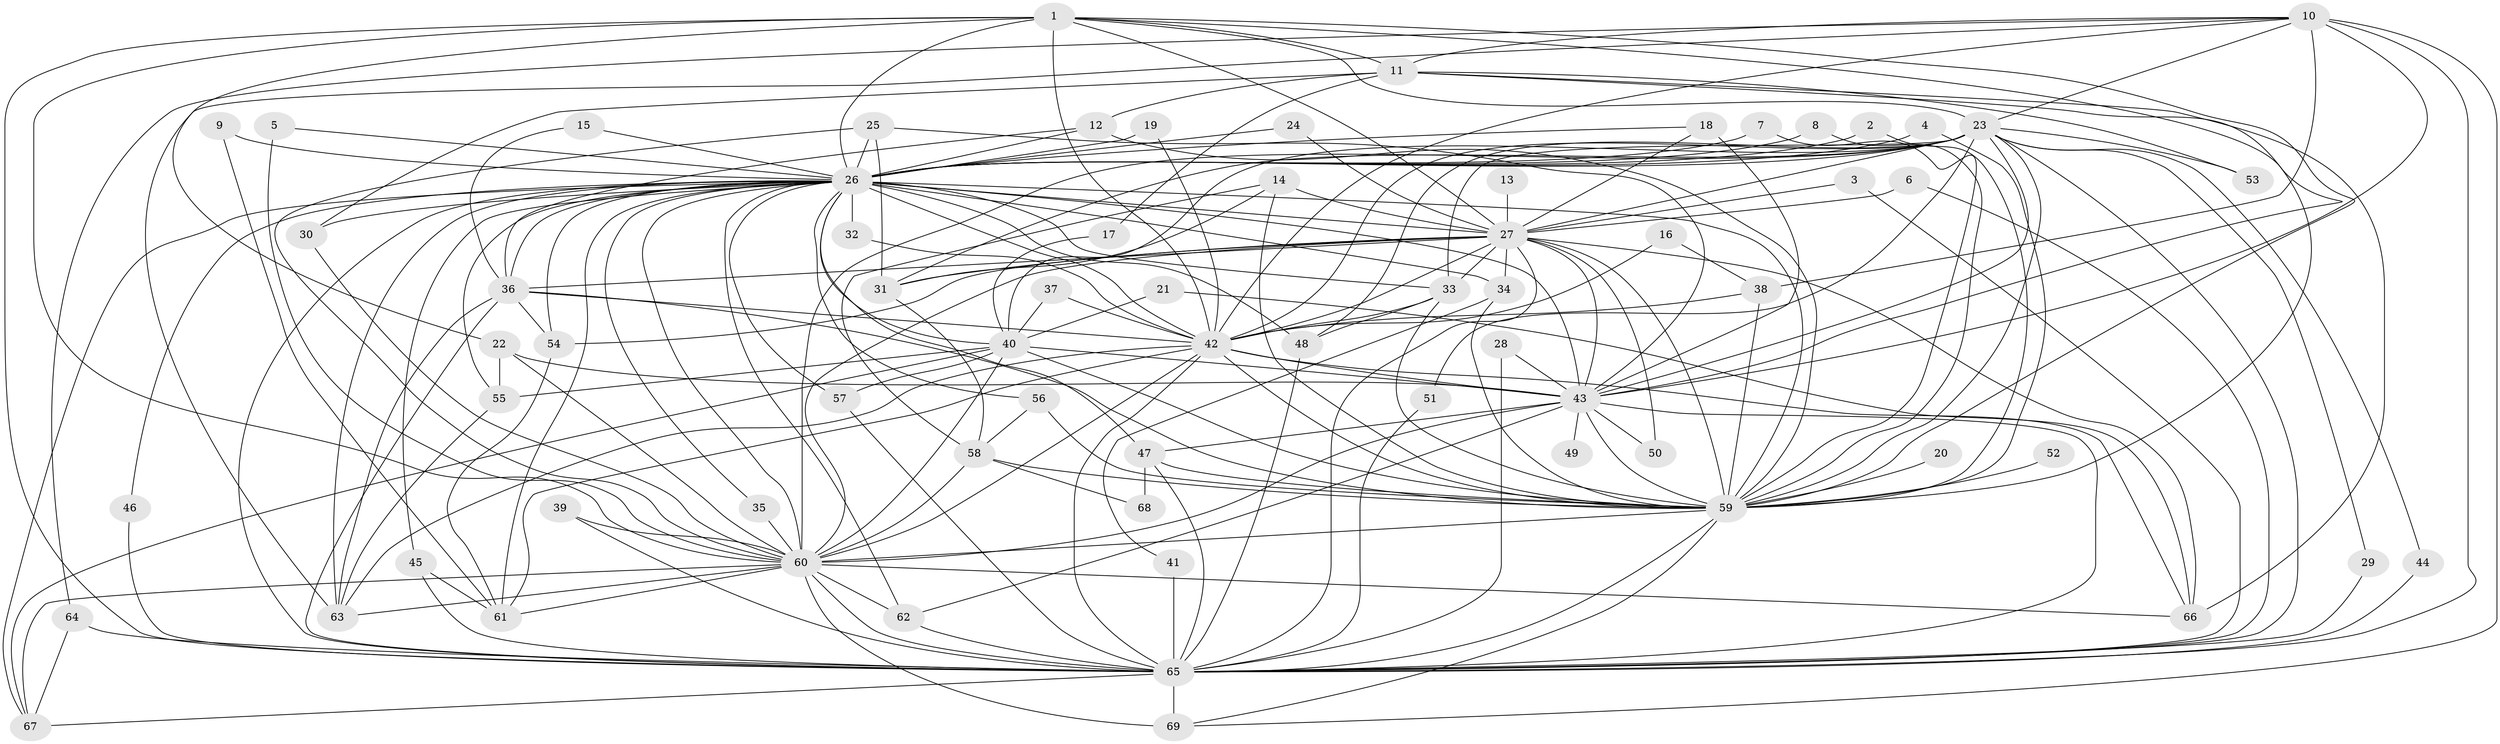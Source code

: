 // original degree distribution, {20: 0.021897810218978103, 27: 0.0072992700729927005, 25: 0.0072992700729927005, 36: 0.0072992700729927005, 32: 0.0072992700729927005, 33: 0.0072992700729927005, 21: 0.0072992700729927005, 11: 0.0072992700729927005, 5: 0.06569343065693431, 4: 0.08759124087591241, 7: 0.0072992700729927005, 3: 0.19708029197080293, 2: 0.5401459854014599, 6: 0.029197080291970802}
// Generated by graph-tools (version 1.1) at 2025/49/03/09/25 03:49:31]
// undirected, 69 vertices, 200 edges
graph export_dot {
graph [start="1"]
  node [color=gray90,style=filled];
  1;
  2;
  3;
  4;
  5;
  6;
  7;
  8;
  9;
  10;
  11;
  12;
  13;
  14;
  15;
  16;
  17;
  18;
  19;
  20;
  21;
  22;
  23;
  24;
  25;
  26;
  27;
  28;
  29;
  30;
  31;
  32;
  33;
  34;
  35;
  36;
  37;
  38;
  39;
  40;
  41;
  42;
  43;
  44;
  45;
  46;
  47;
  48;
  49;
  50;
  51;
  52;
  53;
  54;
  55;
  56;
  57;
  58;
  59;
  60;
  61;
  62;
  63;
  64;
  65;
  66;
  67;
  68;
  69;
  1 -- 11 [weight=1.0];
  1 -- 22 [weight=1.0];
  1 -- 23 [weight=1.0];
  1 -- 26 [weight=2.0];
  1 -- 27 [weight=1.0];
  1 -- 42 [weight=1.0];
  1 -- 43 [weight=1.0];
  1 -- 59 [weight=1.0];
  1 -- 60 [weight=1.0];
  1 -- 65 [weight=1.0];
  2 -- 26 [weight=1.0];
  2 -- 59 [weight=1.0];
  3 -- 27 [weight=1.0];
  3 -- 65 [weight=1.0];
  4 -- 26 [weight=1.0];
  4 -- 59 [weight=1.0];
  5 -- 26 [weight=1.0];
  5 -- 60 [weight=1.0];
  6 -- 27 [weight=1.0];
  6 -- 65 [weight=1.0];
  7 -- 26 [weight=1.0];
  7 -- 59 [weight=1.0];
  8 -- 26 [weight=1.0];
  8 -- 59 [weight=1.0];
  9 -- 26 [weight=1.0];
  9 -- 61 [weight=1.0];
  10 -- 11 [weight=1.0];
  10 -- 23 [weight=1.0];
  10 -- 38 [weight=1.0];
  10 -- 42 [weight=1.0];
  10 -- 43 [weight=1.0];
  10 -- 63 [weight=1.0];
  10 -- 64 [weight=1.0];
  10 -- 65 [weight=1.0];
  10 -- 69 [weight=1.0];
  11 -- 12 [weight=1.0];
  11 -- 17 [weight=1.0];
  11 -- 30 [weight=1.0];
  11 -- 53 [weight=1.0];
  11 -- 59 [weight=1.0];
  11 -- 66 [weight=1.0];
  12 -- 26 [weight=1.0];
  12 -- 36 [weight=1.0];
  12 -- 59 [weight=1.0];
  13 -- 27 [weight=1.0];
  14 -- 27 [weight=1.0];
  14 -- 31 [weight=1.0];
  14 -- 58 [weight=1.0];
  14 -- 59 [weight=1.0];
  15 -- 26 [weight=1.0];
  15 -- 36 [weight=1.0];
  16 -- 38 [weight=1.0];
  16 -- 42 [weight=1.0];
  17 -- 40 [weight=1.0];
  18 -- 26 [weight=1.0];
  18 -- 27 [weight=1.0];
  18 -- 43 [weight=1.0];
  19 -- 26 [weight=1.0];
  19 -- 42 [weight=1.0];
  20 -- 59 [weight=1.0];
  21 -- 40 [weight=1.0];
  21 -- 66 [weight=1.0];
  22 -- 43 [weight=1.0];
  22 -- 55 [weight=1.0];
  22 -- 60 [weight=1.0];
  23 -- 26 [weight=2.0];
  23 -- 27 [weight=1.0];
  23 -- 29 [weight=1.0];
  23 -- 31 [weight=1.0];
  23 -- 33 [weight=1.0];
  23 -- 40 [weight=1.0];
  23 -- 42 [weight=1.0];
  23 -- 43 [weight=2.0];
  23 -- 44 [weight=1.0];
  23 -- 48 [weight=1.0];
  23 -- 51 [weight=1.0];
  23 -- 53 [weight=1.0];
  23 -- 59 [weight=2.0];
  23 -- 60 [weight=1.0];
  23 -- 65 [weight=1.0];
  24 -- 26 [weight=1.0];
  24 -- 27 [weight=1.0];
  25 -- 26 [weight=1.0];
  25 -- 31 [weight=1.0];
  25 -- 43 [weight=1.0];
  25 -- 60 [weight=2.0];
  26 -- 27 [weight=2.0];
  26 -- 30 [weight=1.0];
  26 -- 32 [weight=1.0];
  26 -- 33 [weight=2.0];
  26 -- 34 [weight=1.0];
  26 -- 35 [weight=1.0];
  26 -- 36 [weight=1.0];
  26 -- 40 [weight=1.0];
  26 -- 42 [weight=2.0];
  26 -- 43 [weight=2.0];
  26 -- 45 [weight=1.0];
  26 -- 46 [weight=1.0];
  26 -- 47 [weight=1.0];
  26 -- 48 [weight=2.0];
  26 -- 54 [weight=1.0];
  26 -- 55 [weight=1.0];
  26 -- 56 [weight=1.0];
  26 -- 57 [weight=1.0];
  26 -- 59 [weight=3.0];
  26 -- 60 [weight=2.0];
  26 -- 61 [weight=1.0];
  26 -- 62 [weight=1.0];
  26 -- 63 [weight=1.0];
  26 -- 65 [weight=3.0];
  26 -- 67 [weight=1.0];
  27 -- 31 [weight=1.0];
  27 -- 33 [weight=1.0];
  27 -- 34 [weight=2.0];
  27 -- 36 [weight=1.0];
  27 -- 42 [weight=1.0];
  27 -- 43 [weight=1.0];
  27 -- 50 [weight=1.0];
  27 -- 54 [weight=1.0];
  27 -- 59 [weight=1.0];
  27 -- 60 [weight=1.0];
  27 -- 65 [weight=1.0];
  27 -- 66 [weight=2.0];
  28 -- 43 [weight=1.0];
  28 -- 65 [weight=2.0];
  29 -- 65 [weight=1.0];
  30 -- 60 [weight=1.0];
  31 -- 58 [weight=1.0];
  32 -- 42 [weight=1.0];
  33 -- 42 [weight=1.0];
  33 -- 48 [weight=1.0];
  33 -- 59 [weight=1.0];
  34 -- 41 [weight=1.0];
  34 -- 59 [weight=1.0];
  35 -- 60 [weight=2.0];
  36 -- 42 [weight=1.0];
  36 -- 54 [weight=1.0];
  36 -- 59 [weight=1.0];
  36 -- 63 [weight=1.0];
  36 -- 65 [weight=1.0];
  37 -- 40 [weight=1.0];
  37 -- 42 [weight=1.0];
  38 -- 42 [weight=1.0];
  38 -- 59 [weight=2.0];
  39 -- 60 [weight=1.0];
  39 -- 65 [weight=1.0];
  40 -- 43 [weight=1.0];
  40 -- 55 [weight=1.0];
  40 -- 57 [weight=1.0];
  40 -- 59 [weight=1.0];
  40 -- 60 [weight=2.0];
  40 -- 67 [weight=1.0];
  41 -- 65 [weight=1.0];
  42 -- 43 [weight=1.0];
  42 -- 59 [weight=1.0];
  42 -- 60 [weight=1.0];
  42 -- 61 [weight=1.0];
  42 -- 63 [weight=1.0];
  42 -- 65 [weight=1.0];
  42 -- 66 [weight=1.0];
  43 -- 47 [weight=1.0];
  43 -- 49 [weight=1.0];
  43 -- 50 [weight=1.0];
  43 -- 59 [weight=1.0];
  43 -- 60 [weight=1.0];
  43 -- 62 [weight=1.0];
  43 -- 65 [weight=1.0];
  44 -- 65 [weight=1.0];
  45 -- 61 [weight=1.0];
  45 -- 65 [weight=1.0];
  46 -- 65 [weight=1.0];
  47 -- 59 [weight=1.0];
  47 -- 65 [weight=1.0];
  47 -- 68 [weight=1.0];
  48 -- 65 [weight=1.0];
  51 -- 65 [weight=1.0];
  52 -- 59 [weight=1.0];
  54 -- 61 [weight=1.0];
  55 -- 63 [weight=1.0];
  56 -- 58 [weight=1.0];
  56 -- 59 [weight=2.0];
  57 -- 65 [weight=1.0];
  58 -- 59 [weight=1.0];
  58 -- 60 [weight=1.0];
  58 -- 68 [weight=1.0];
  59 -- 60 [weight=1.0];
  59 -- 65 [weight=1.0];
  59 -- 69 [weight=1.0];
  60 -- 61 [weight=1.0];
  60 -- 62 [weight=1.0];
  60 -- 63 [weight=1.0];
  60 -- 65 [weight=1.0];
  60 -- 66 [weight=1.0];
  60 -- 67 [weight=1.0];
  60 -- 69 [weight=2.0];
  62 -- 65 [weight=1.0];
  64 -- 65 [weight=1.0];
  64 -- 67 [weight=1.0];
  65 -- 67 [weight=1.0];
  65 -- 69 [weight=1.0];
}

